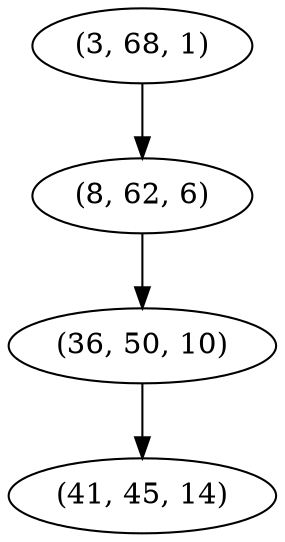 digraph tree {
    "(3, 68, 1)";
    "(8, 62, 6)";
    "(36, 50, 10)";
    "(41, 45, 14)";
    "(3, 68, 1)" -> "(8, 62, 6)";
    "(8, 62, 6)" -> "(36, 50, 10)";
    "(36, 50, 10)" -> "(41, 45, 14)";
}

